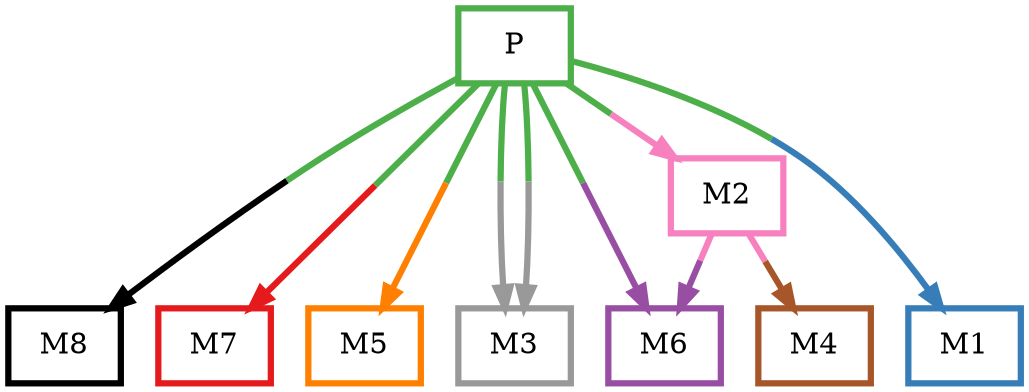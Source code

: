 digraph barS {
	{
		rank=same
	0 [shape=box,penwidth=3,colorscheme=set19,color=3,label="P"]
	}
	{
		rank=same
		8 [shape=box,penwidth=3,colorscheme=set19,color=10,label="M8"]
		7 [shape=box,penwidth=3,colorscheme=set19,color=1,label="M7"]
		6 [shape=box,penwidth=3,colorscheme=set19,color=4,label="M6"]
		5 [shape=box,penwidth=3,colorscheme=set19,color=5,label="M5"]
		4 [shape=box,penwidth=3,colorscheme=set19,color=7,label="M4"]
		3 [shape=box,penwidth=3,colorscheme=set19,color=9,label="M3"]
		1 [shape=box,penwidth=3,colorscheme=set19,color=2,label="M1"]
	}
	2 [shape=box,penwidth=3,colorscheme=set19,color=8,label="M2"]
	2 -> 6 [penwidth=3,colorscheme=set19,color="8;0.5:4"]
	2 -> 4 [penwidth=3,colorscheme=set19,color="8;0.5:7"]
	0 -> 6 [penwidth=3,colorscheme=set19,color="3;0.5:4"]
	0 -> 8 [penwidth=3,colorscheme=set19,color="3;0.5:10"]
	0 -> 7 [penwidth=3,colorscheme=set19,color="3;0.5:1"]
	0 -> 5 [penwidth=3,colorscheme=set19,color="3;0.5:5"]
	0 -> 3 [penwidth=3,colorscheme=set19,color="3;0.5:9"]
	0 -> 3 [penwidth=3,colorscheme=set19,color="3;0.5:9"]
	0 -> 1 [penwidth=3,colorscheme=set19,color="3;0.5:2"]
	0 -> 2 [penwidth=3,colorscheme=set19,color="3;0.5:8"]
}
